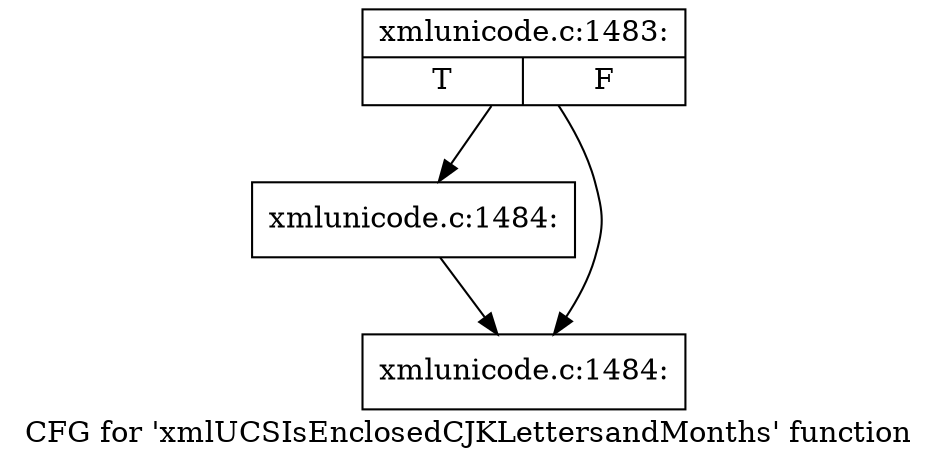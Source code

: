 digraph "CFG for 'xmlUCSIsEnclosedCJKLettersandMonths' function" {
	label="CFG for 'xmlUCSIsEnclosedCJKLettersandMonths' function";

	Node0x4e35490 [shape=record,label="{xmlunicode.c:1483:|{<s0>T|<s1>F}}"];
	Node0x4e35490 -> Node0x4e35420;
	Node0x4e35490 -> Node0x4e34a90;
	Node0x4e35420 [shape=record,label="{xmlunicode.c:1484:}"];
	Node0x4e35420 -> Node0x4e34a90;
	Node0x4e34a90 [shape=record,label="{xmlunicode.c:1484:}"];
}
